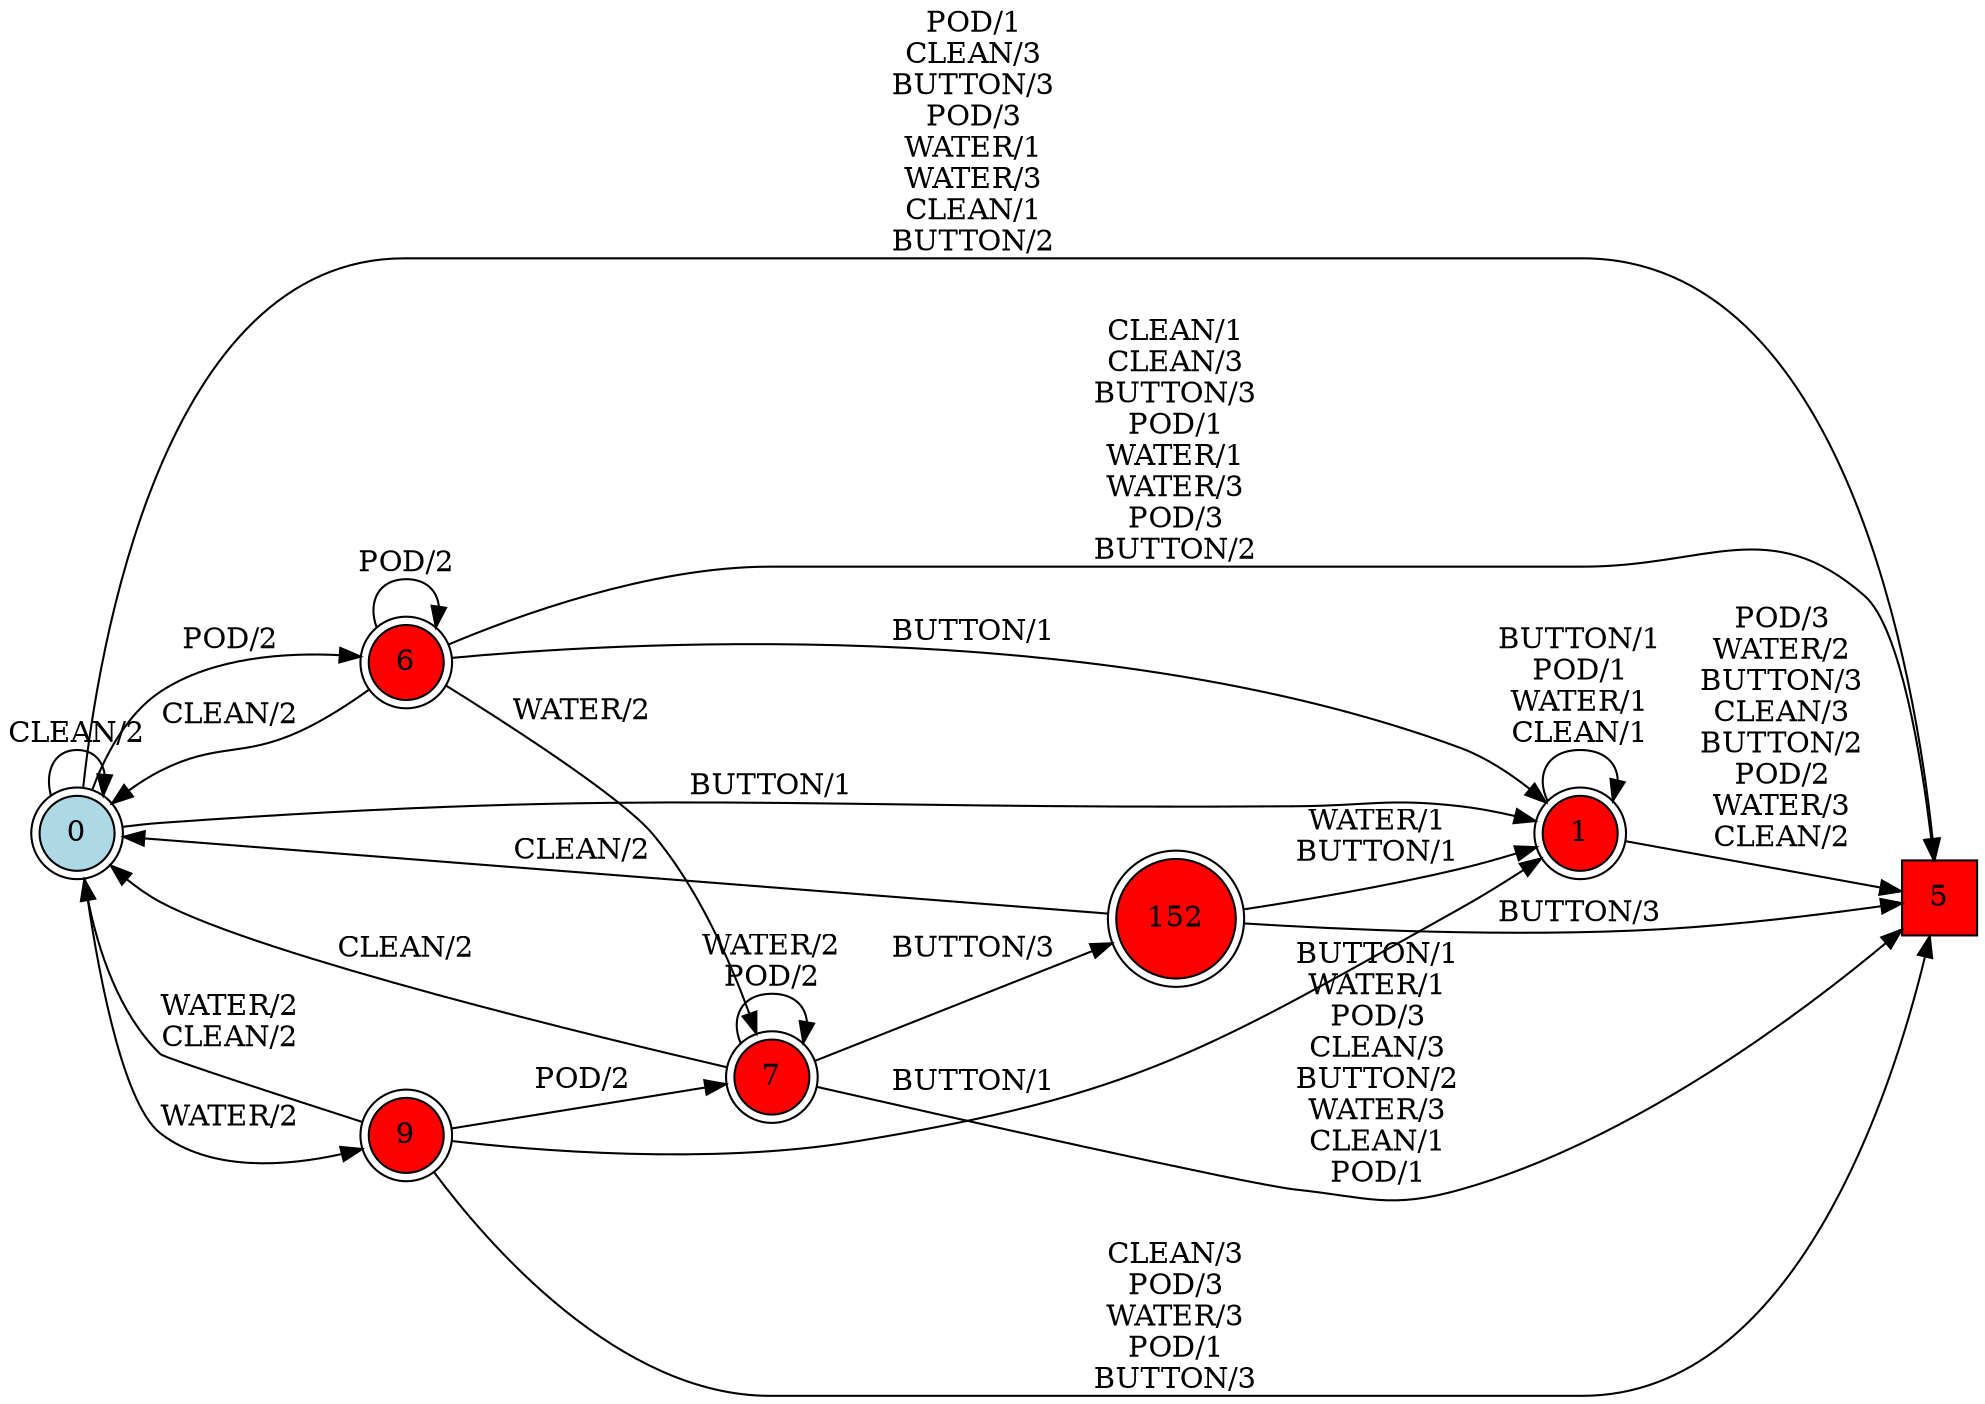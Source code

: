 digraph G {
  rankdir=LR;
  node [shape=circle, style=filled, fillcolor=white];
  "0" [isInitial=True, fillcolor=lightblue, shape=doublecircle];
  "1" [fillcolor=red, shape=doublecircle];
  "5" [fillcolor=red, shape=square];
  "6" [fillcolor=red, shape=doublecircle];
  "7" [fillcolor=red, shape=doublecircle];
  "9" [fillcolor=red, shape=doublecircle];
  "152" [fillcolor=red, shape=doublecircle];
  "0" -> "1" [label="BUTTON/1"];
  "0" -> "6" [label="POD/2"];
  "0" -> "9" [label="WATER/2"];
  "0" -> "5" [label="POD/1\nCLEAN/3\nBUTTON/3\nPOD/3\nWATER/1\nWATER/3\nCLEAN/1\nBUTTON/2"];
  "0" -> "0" [label="CLEAN/2"];
  "1" -> "5" [label="POD/3\nWATER/2\nBUTTON/3\nCLEAN/3\nBUTTON/2\nPOD/2\nWATER/3\nCLEAN/2"];
  "1" -> "1" [label="BUTTON/1\nPOD/1\nWATER/1\nCLEAN/1"];
  "6" -> "7" [label="WATER/2"];
  "6" -> "5" [label="CLEAN/1\nCLEAN/3\nBUTTON/3\nPOD/1\nWATER/1\nWATER/3\nPOD/3\nBUTTON/2"];
  "6" -> "1" [label="BUTTON/1"];
  "6" -> "6" [label="POD/2"];
  "6" -> "0" [label="CLEAN/2"];
  "7" -> "152" [label="BUTTON/3"];
  "7" -> "5" [label="BUTTON/1\nWATER/1\nPOD/3\nCLEAN/3\nBUTTON/2\nWATER/3\nCLEAN/1\nPOD/1"];
  "7" -> "0" [label="CLEAN/2"];
  "7" -> "7" [label="WATER/2\nPOD/2"];
  "9" -> "5" [label="CLEAN/3\nPOD/3\nWATER/3\nPOD/1\nBUTTON/3"];
  "9" -> "0" [label="WATER/2\nCLEAN/2"];
  "9" -> "1" [label="BUTTON/1"];
  "9" -> "7" [label="POD/2"];
  "152" -> "5" [label="BUTTON/3"];
  "152" -> "1" [label="WATER/1\nBUTTON/1"];
  "152" -> "0" [label="CLEAN/2"];
}